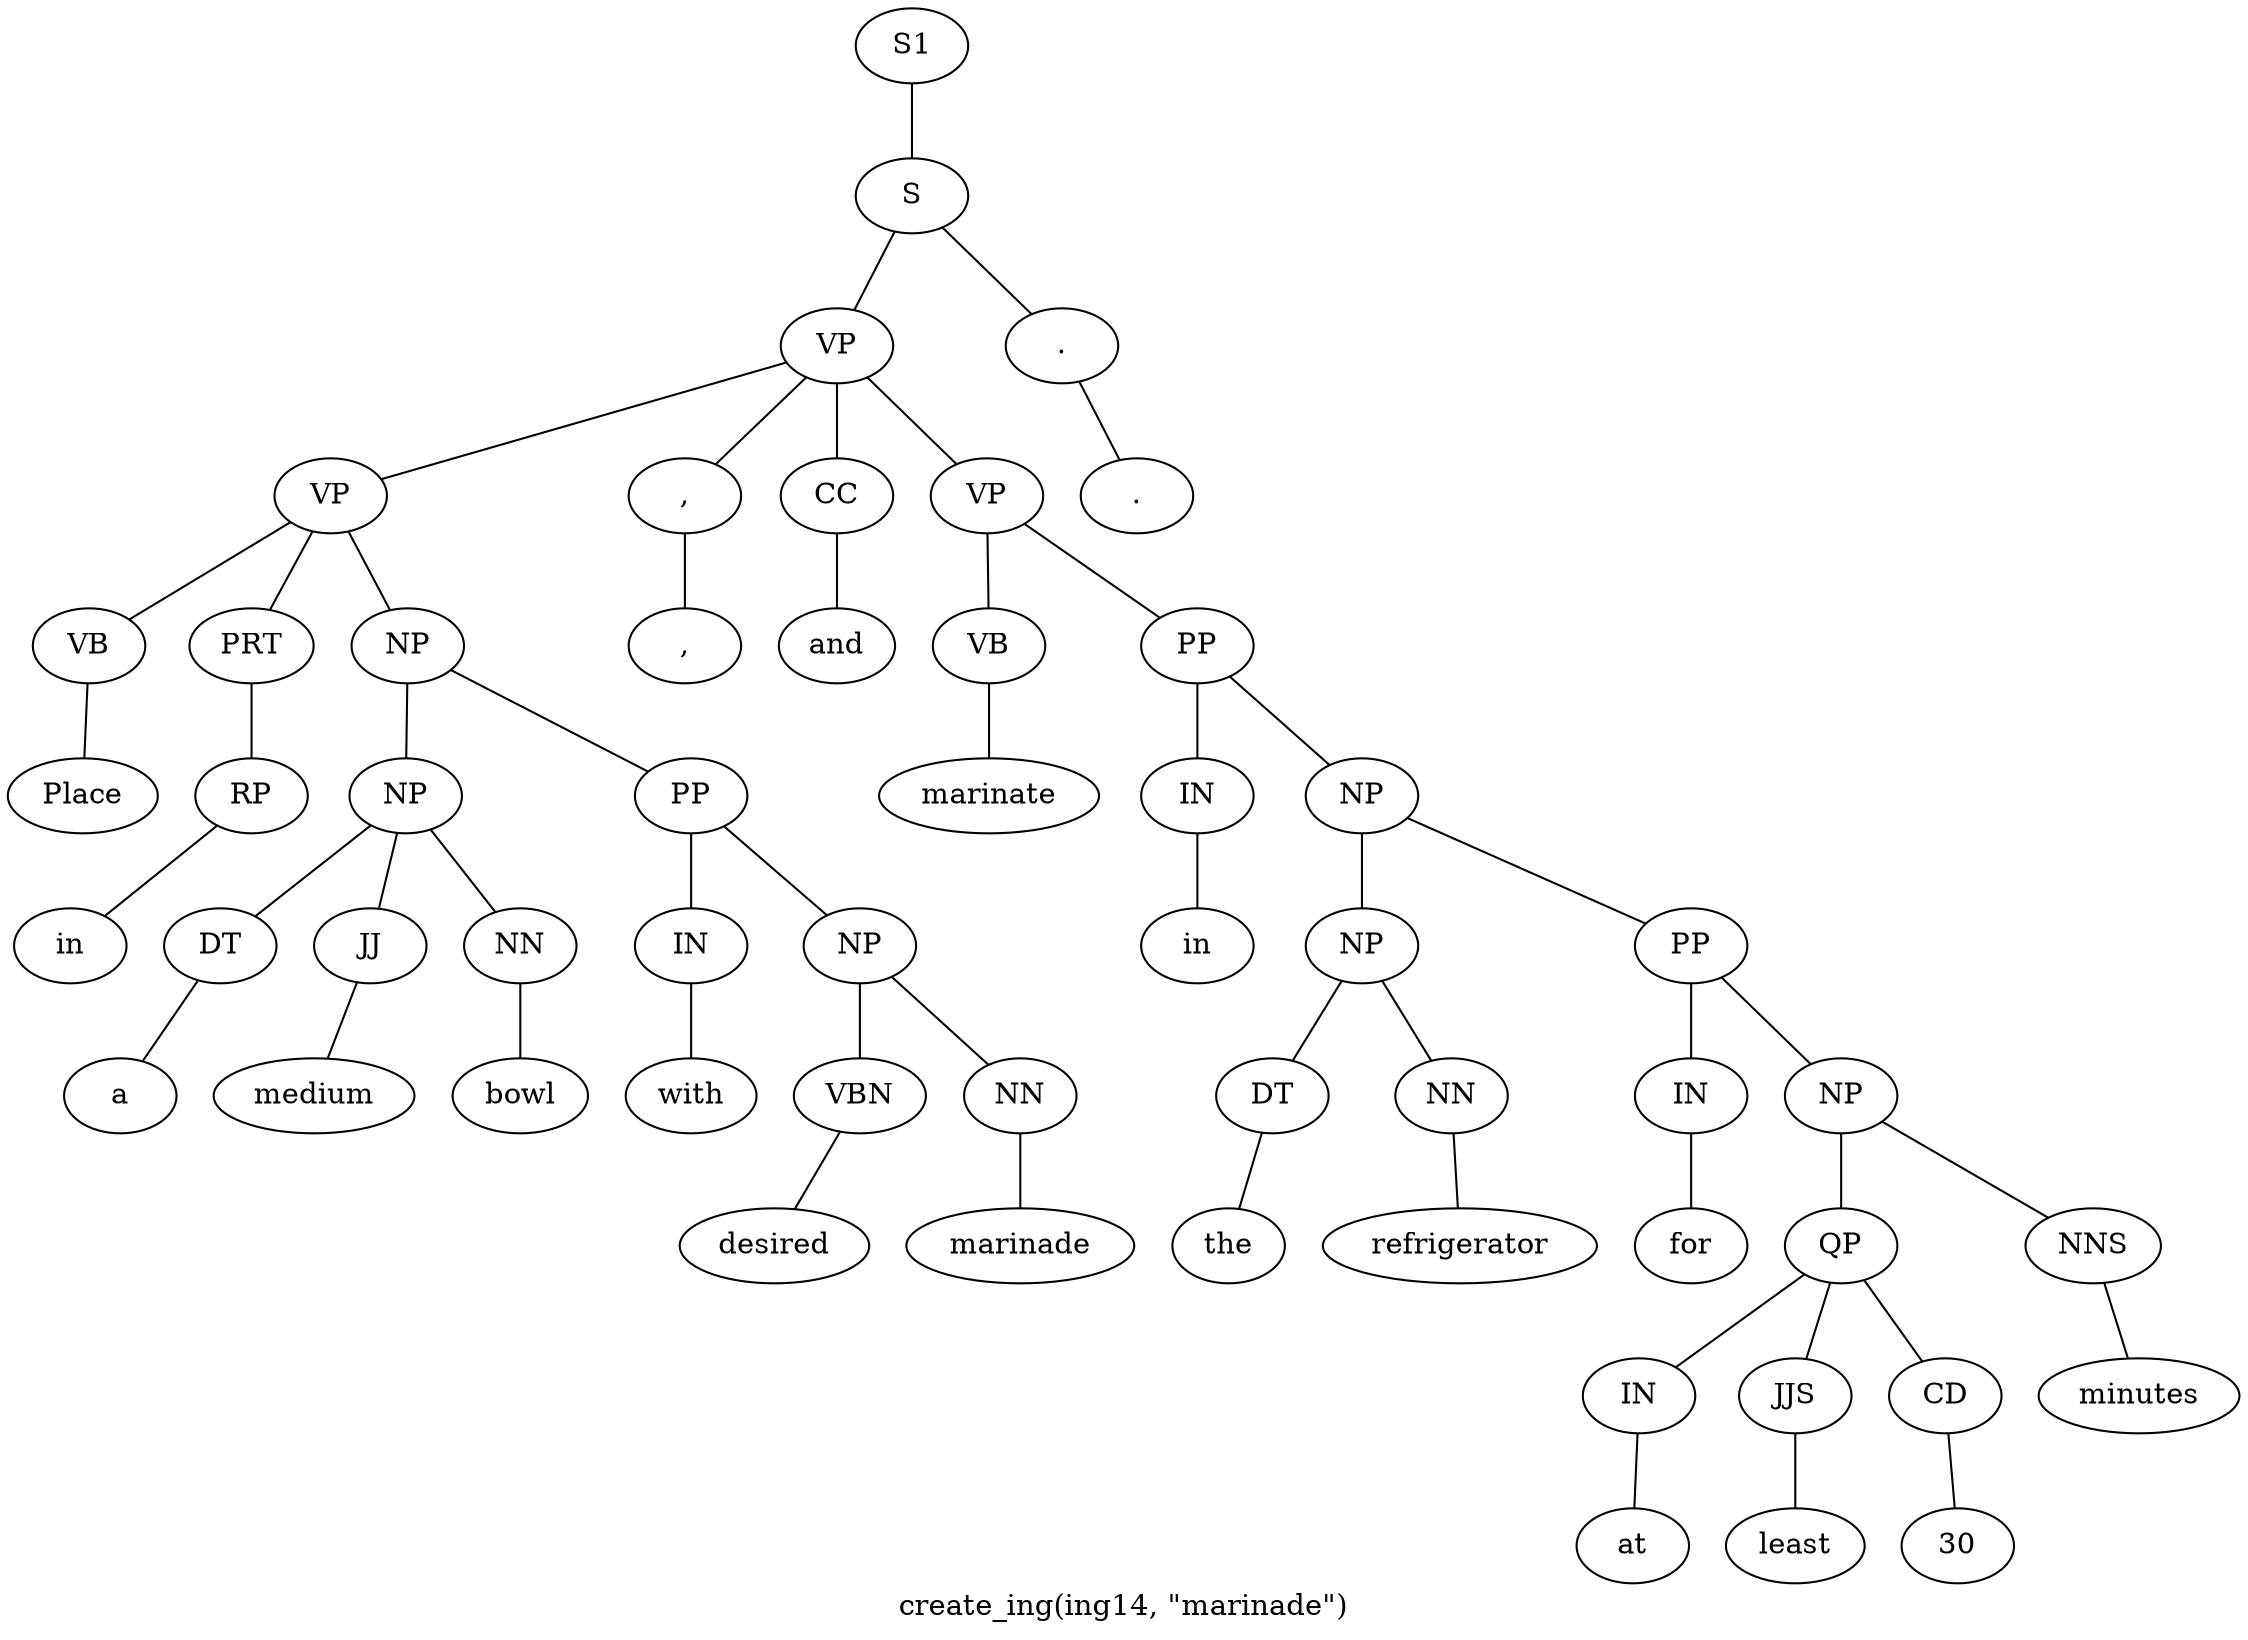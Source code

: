 graph SyntaxGraph {
	label = "create_ing(ing14, \"marinade\")";
	Node0 [label="S1"];
	Node1 [label="S"];
	Node2 [label="VP"];
	Node3 [label="VP"];
	Node4 [label="VB"];
	Node5 [label="Place"];
	Node6 [label="PRT"];
	Node7 [label="RP"];
	Node8 [label="in"];
	Node9 [label="NP"];
	Node10 [label="NP"];
	Node11 [label="DT"];
	Node12 [label="a"];
	Node13 [label="JJ"];
	Node14 [label="medium"];
	Node15 [label="NN"];
	Node16 [label="bowl"];
	Node17 [label="PP"];
	Node18 [label="IN"];
	Node19 [label="with"];
	Node20 [label="NP"];
	Node21 [label="VBN"];
	Node22 [label="desired"];
	Node23 [label="NN"];
	Node24 [label="marinade"];
	Node25 [label=","];
	Node26 [label=","];
	Node27 [label="CC"];
	Node28 [label="and"];
	Node29 [label="VP"];
	Node30 [label="VB"];
	Node31 [label="marinate"];
	Node32 [label="PP"];
	Node33 [label="IN"];
	Node34 [label="in"];
	Node35 [label="NP"];
	Node36 [label="NP"];
	Node37 [label="DT"];
	Node38 [label="the"];
	Node39 [label="NN"];
	Node40 [label="refrigerator"];
	Node41 [label="PP"];
	Node42 [label="IN"];
	Node43 [label="for"];
	Node44 [label="NP"];
	Node45 [label="QP"];
	Node46 [label="IN"];
	Node47 [label="at"];
	Node48 [label="JJS"];
	Node49 [label="least"];
	Node50 [label="CD"];
	Node51 [label="30"];
	Node52 [label="NNS"];
	Node53 [label="minutes"];
	Node54 [label="."];
	Node55 [label="."];

	Node0 -- Node1;
	Node1 -- Node2;
	Node1 -- Node54;
	Node2 -- Node3;
	Node2 -- Node25;
	Node2 -- Node27;
	Node2 -- Node29;
	Node3 -- Node4;
	Node3 -- Node6;
	Node3 -- Node9;
	Node4 -- Node5;
	Node6 -- Node7;
	Node7 -- Node8;
	Node9 -- Node10;
	Node9 -- Node17;
	Node10 -- Node11;
	Node10 -- Node13;
	Node10 -- Node15;
	Node11 -- Node12;
	Node13 -- Node14;
	Node15 -- Node16;
	Node17 -- Node18;
	Node17 -- Node20;
	Node18 -- Node19;
	Node20 -- Node21;
	Node20 -- Node23;
	Node21 -- Node22;
	Node23 -- Node24;
	Node25 -- Node26;
	Node27 -- Node28;
	Node29 -- Node30;
	Node29 -- Node32;
	Node30 -- Node31;
	Node32 -- Node33;
	Node32 -- Node35;
	Node33 -- Node34;
	Node35 -- Node36;
	Node35 -- Node41;
	Node36 -- Node37;
	Node36 -- Node39;
	Node37 -- Node38;
	Node39 -- Node40;
	Node41 -- Node42;
	Node41 -- Node44;
	Node42 -- Node43;
	Node44 -- Node45;
	Node44 -- Node52;
	Node45 -- Node46;
	Node45 -- Node48;
	Node45 -- Node50;
	Node46 -- Node47;
	Node48 -- Node49;
	Node50 -- Node51;
	Node52 -- Node53;
	Node54 -- Node55;
}